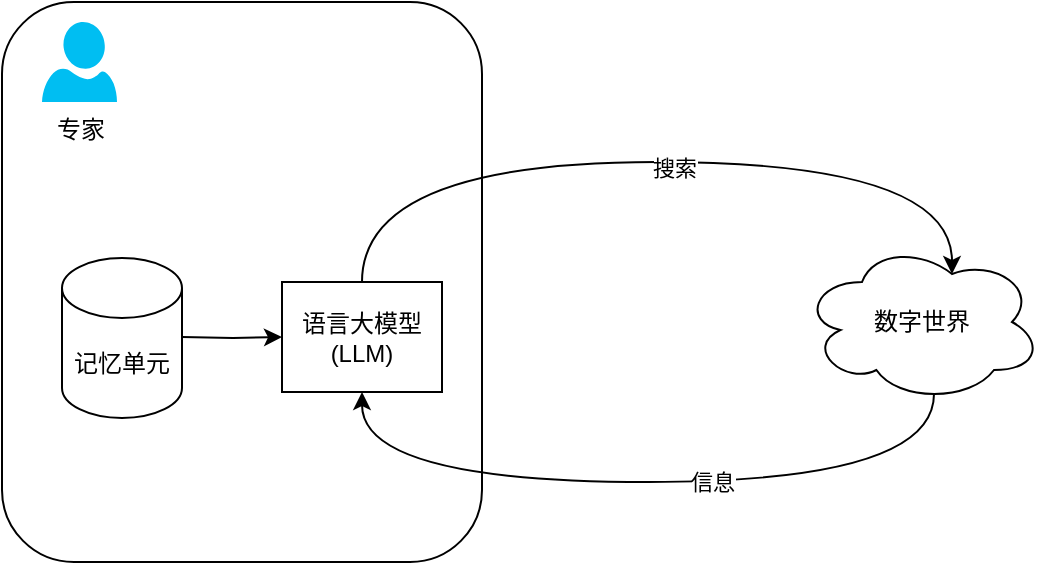 <mxfile version="21.6.2" type="github">
  <diagram name="第 1 页" id="bqhf0KEbIHW4SL8Zh_qV">
    <mxGraphModel dx="1177" dy="1106" grid="1" gridSize="10" guides="1" tooltips="1" connect="1" arrows="1" fold="1" page="1" pageScale="1" pageWidth="827" pageHeight="1169" math="0" shadow="0">
      <root>
        <mxCell id="0" />
        <mxCell id="1" parent="0" />
        <mxCell id="v74h3zlOdPNo6SPyDFYH-1" value="" style="rounded=1;whiteSpace=wrap;html=1;" parent="1" vertex="1">
          <mxGeometry x="80" y="210" width="240" height="280" as="geometry" />
        </mxCell>
        <mxCell id="tx-cmQKEAs1NcMRFSA0i-10" style="edgeStyle=orthogonalEdgeStyle;curved=1;rounded=0;orthogonalLoop=1;jettySize=auto;html=1;exitX=0.5;exitY=0;exitDx=0;exitDy=0;entryX=0.625;entryY=0.2;entryDx=0;entryDy=0;entryPerimeter=0;" edge="1" parent="1" source="tx-cmQKEAs1NcMRFSA0i-1" target="tx-cmQKEAs1NcMRFSA0i-8">
          <mxGeometry relative="1" as="geometry">
            <Array as="points">
              <mxPoint x="260" y="290" />
              <mxPoint x="555" y="290" />
            </Array>
          </mxGeometry>
        </mxCell>
        <mxCell id="tx-cmQKEAs1NcMRFSA0i-11" value="搜索" style="edgeLabel;html=1;align=center;verticalAlign=middle;resizable=0;points=[];" vertex="1" connectable="0" parent="tx-cmQKEAs1NcMRFSA0i-10">
          <mxGeometry x="0.049" y="-3" relative="1" as="geometry">
            <mxPoint as="offset" />
          </mxGeometry>
        </mxCell>
        <mxCell id="tx-cmQKEAs1NcMRFSA0i-1" value="语言大模型&lt;br&gt;(LLM)" style="rounded=0;whiteSpace=wrap;html=1;" vertex="1" parent="1">
          <mxGeometry x="220" y="350" width="80" height="55" as="geometry" />
        </mxCell>
        <mxCell id="tx-cmQKEAs1NcMRFSA0i-7" style="edgeStyle=orthogonalEdgeStyle;rounded=0;orthogonalLoop=1;jettySize=auto;html=1;exitX=0;exitY=0;exitDx=60;exitDy=47.5;exitPerimeter=0;entryX=0;entryY=0.5;entryDx=0;entryDy=0;" edge="1" parent="1" target="tx-cmQKEAs1NcMRFSA0i-1">
          <mxGeometry relative="1" as="geometry">
            <mxPoint x="170" y="377.5" as="sourcePoint" />
          </mxGeometry>
        </mxCell>
        <mxCell id="tx-cmQKEAs1NcMRFSA0i-12" style="edgeStyle=orthogonalEdgeStyle;curved=1;rounded=0;orthogonalLoop=1;jettySize=auto;html=1;exitX=0.55;exitY=0.95;exitDx=0;exitDy=0;exitPerimeter=0;entryX=0.5;entryY=1;entryDx=0;entryDy=0;" edge="1" parent="1" source="tx-cmQKEAs1NcMRFSA0i-8" target="tx-cmQKEAs1NcMRFSA0i-1">
          <mxGeometry relative="1" as="geometry">
            <Array as="points">
              <mxPoint x="546" y="450" />
              <mxPoint x="260" y="450" />
            </Array>
          </mxGeometry>
        </mxCell>
        <mxCell id="tx-cmQKEAs1NcMRFSA0i-13" value="信息" style="edgeLabel;html=1;align=center;verticalAlign=middle;resizable=0;points=[];" vertex="1" connectable="0" parent="tx-cmQKEAs1NcMRFSA0i-12">
          <mxGeometry x="-0.173" relative="1" as="geometry">
            <mxPoint as="offset" />
          </mxGeometry>
        </mxCell>
        <mxCell id="tx-cmQKEAs1NcMRFSA0i-8" value="数字世界" style="ellipse;shape=cloud;whiteSpace=wrap;html=1;" vertex="1" parent="1">
          <mxGeometry x="480" y="330" width="120" height="80" as="geometry" />
        </mxCell>
        <mxCell id="tx-cmQKEAs1NcMRFSA0i-14" value="记忆单元" style="shape=cylinder3;whiteSpace=wrap;html=1;boundedLbl=1;backgroundOutline=1;size=15;" vertex="1" parent="1">
          <mxGeometry x="110" y="338" width="60" height="80" as="geometry" />
        </mxCell>
        <mxCell id="tx-cmQKEAs1NcMRFSA0i-24" value="专家" style="verticalLabelPosition=bottom;html=1;verticalAlign=top;align=center;strokeColor=none;fillColor=#00BEF2;shape=mxgraph.azure.user;" vertex="1" parent="1">
          <mxGeometry x="100" y="220" width="37.5" height="40" as="geometry" />
        </mxCell>
      </root>
    </mxGraphModel>
  </diagram>
</mxfile>

